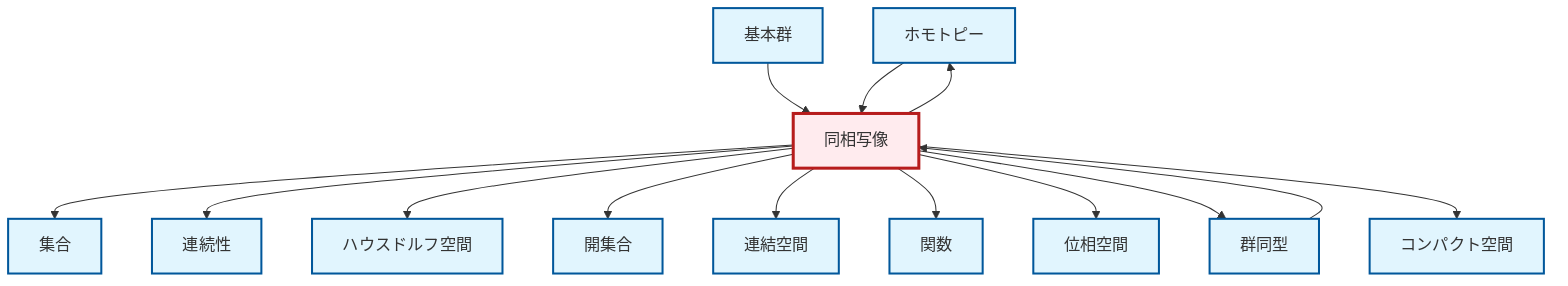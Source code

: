 graph TD
    classDef definition fill:#e1f5fe,stroke:#01579b,stroke-width:2px
    classDef theorem fill:#f3e5f5,stroke:#4a148c,stroke-width:2px
    classDef axiom fill:#fff3e0,stroke:#e65100,stroke-width:2px
    classDef example fill:#e8f5e9,stroke:#1b5e20,stroke-width:2px
    classDef current fill:#ffebee,stroke:#b71c1c,stroke-width:3px
    def-homotopy["ホモトピー"]:::definition
    def-topological-space["位相空間"]:::definition
    def-isomorphism["群同型"]:::definition
    def-continuity["連続性"]:::definition
    def-function["関数"]:::definition
    def-fundamental-group["基本群"]:::definition
    def-hausdorff["ハウスドルフ空間"]:::definition
    def-homeomorphism["同相写像"]:::definition
    def-set["集合"]:::definition
    def-open-set["開集合"]:::definition
    def-compact["コンパクト空間"]:::definition
    def-connected["連結空間"]:::definition
    def-homeomorphism --> def-set
    def-homeomorphism --> def-homotopy
    def-homeomorphism --> def-continuity
    def-homeomorphism --> def-hausdorff
    def-isomorphism --> def-homeomorphism
    def-fundamental-group --> def-homeomorphism
    def-homeomorphism --> def-open-set
    def-homeomorphism --> def-connected
    def-homeomorphism --> def-function
    def-homotopy --> def-homeomorphism
    def-homeomorphism --> def-topological-space
    def-homeomorphism --> def-isomorphism
    def-homeomorphism --> def-compact
    class def-homeomorphism current